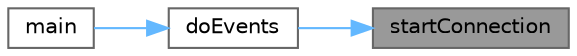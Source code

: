 digraph "startConnection"
{
 // LATEX_PDF_SIZE
  bgcolor="transparent";
  edge [fontname=Helvetica,fontsize=10,labelfontname=Helvetica,labelfontsize=10];
  node [fontname=Helvetica,fontsize=10,shape=box,height=0.2,width=0.4];
  rankdir="RL";
  Node1 [label="startConnection",height=0.2,width=0.4,color="gray40", fillcolor="grey60", style="filled", fontcolor="black",tooltip=" "];
  Node1 -> Node2 [dir="back",color="steelblue1",style="solid"];
  Node2 [label="doEvents",height=0.2,width=0.4,color="grey40", fillcolor="white", style="filled",URL="$main_8c.html#a5d8c057a673692eabf25fa7d6c670c08",tooltip="Execute les events en fonction du tableau d'évènements."];
  Node2 -> Node3 [dir="back",color="steelblue1",style="solid"];
  Node3 [label="main",height=0.2,width=0.4,color="grey40", fillcolor="white", style="filled",URL="$main_8c.html#a0ddf1224851353fc92bfbff6f499fa97",tooltip="Programme principal."];
}
